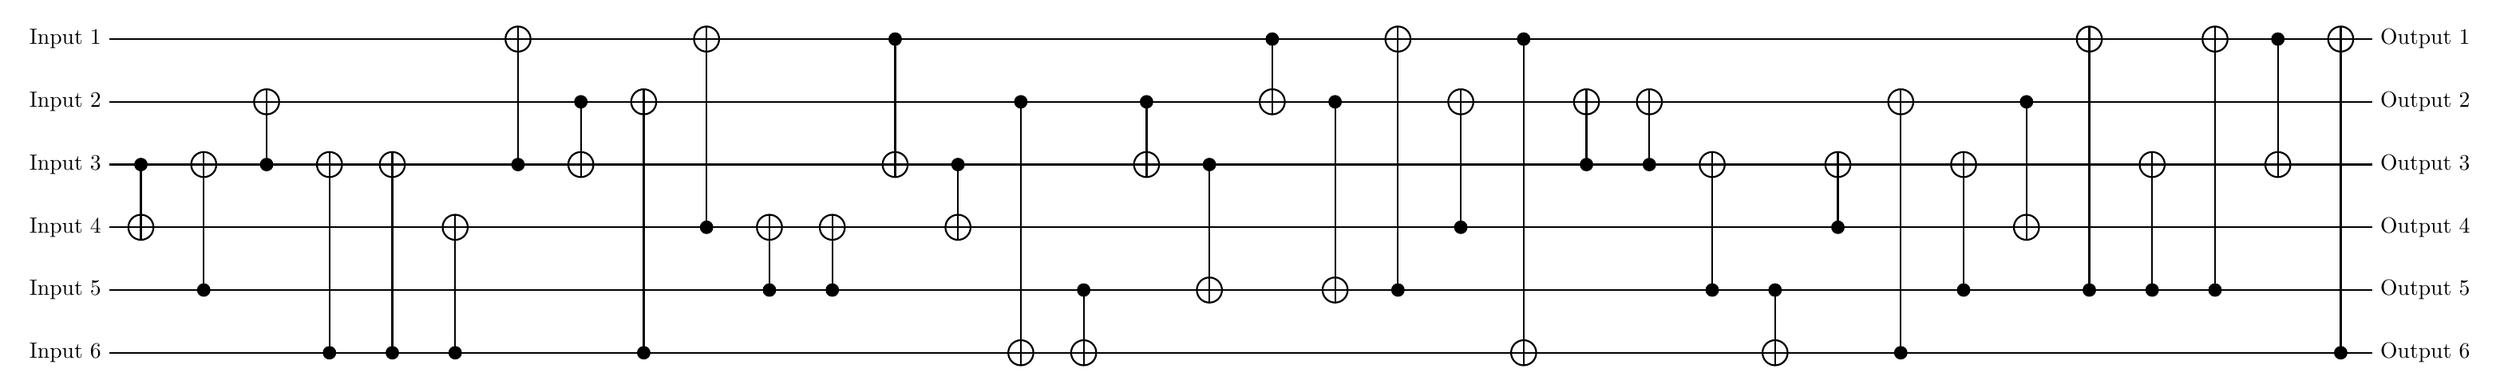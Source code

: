\begin{tikzpicture}
\draw[thick] (-0.5,-1) node[anchor=east] {Input 1} -- (35.5,-1) node[anchor=west] {Output 1};
\draw[thick] (-0.5,-2) node[anchor=east] {Input 2} -- (35.5,-2) node[anchor=west] {Output 2};
\draw[thick] (-0.5,-3) node[anchor=east] {Input 3} -- (35.5,-3) node[anchor=west] {Output 3};
\draw[thick] (-0.5,-4) node[anchor=east] {Input 4} -- (35.5,-4) node[anchor=west] {Output 4};
\draw[thick] (-0.5,-5) node[anchor=east] {Input 5} -- (35.5,-5) node[anchor=west] {Output 5};
\draw[thick] (-0.5,-6) node[anchor=east] {Input 6} -- (35.5,-6) node[anchor=west] {Output 6};
\filldraw (0,-3) circle (0.1);
\draw[thick] (0,-4) circle (0.2);
\draw[thick] (0,-3.1) -- (0,-4.2);
\filldraw (1,-5) circle (0.1);
\draw[thick] (1,-3) circle (0.2);
\draw[thick] (1,-2.8) -- (1,-4.9);
\filldraw (2,-3) circle (0.1);
\draw[thick] (2,-2) circle (0.2);
\draw[thick] (2,-1.8) -- (2,-2.9);
\filldraw (3,-6) circle (0.1);
\draw[thick] (3,-3) circle (0.2);
\draw[thick] (3,-2.8) -- (3,-5.9);
\filldraw (4,-6) circle (0.1);
\draw[thick] (4,-3) circle (0.2);
\draw[thick] (4,-2.8) -- (4,-5.9);
\filldraw (5,-6) circle (0.1);
\draw[thick] (5,-4) circle (0.2);
\draw[thick] (5,-3.8) -- (5,-5.9);
\filldraw (6,-3) circle (0.1);
\draw[thick] (6,-1) circle (0.2);
\draw[thick] (6,-0.8) -- (6,-2.9);
\filldraw (7,-2) circle (0.1);
\draw[thick] (7,-3) circle (0.2);
\draw[thick] (7,-2.1) -- (7,-3.2);
\filldraw (8,-6) circle (0.1);
\draw[thick] (8,-2) circle (0.2);
\draw[thick] (8,-1.8) -- (8,-5.9);
\filldraw (9,-4) circle (0.1);
\draw[thick] (9,-1) circle (0.2);
\draw[thick] (9,-0.8) -- (9,-3.9);
\filldraw (10,-5) circle (0.1);
\draw[thick] (10,-4) circle (0.2);
\draw[thick] (10,-3.8) -- (10,-4.9);
\filldraw (11,-5) circle (0.1);
\draw[thick] (11,-4) circle (0.2);
\draw[thick] (11,-3.8) -- (11,-4.9);
\filldraw (12,-1) circle (0.1);
\draw[thick] (12,-3) circle (0.2);
\draw[thick] (12,-1.1) -- (12,-3.2);
\filldraw (13,-3) circle (0.1);
\draw[thick] (13,-4) circle (0.2);
\draw[thick] (13,-3.1) -- (13,-4.2);
\filldraw (14,-2) circle (0.1);
\draw[thick] (14,-6) circle (0.2);
\draw[thick] (14,-2.1) -- (14,-6.2);
\filldraw (15,-5) circle (0.1);
\draw[thick] (15,-6) circle (0.2);
\draw[thick] (15,-5.1) -- (15,-6.2);
\filldraw (16,-2) circle (0.1);
\draw[thick] (16,-3) circle (0.2);
\draw[thick] (16,-2.1) -- (16,-3.2);
\filldraw (17,-3) circle (0.1);
\draw[thick] (17,-5) circle (0.2);
\draw[thick] (17,-3.1) -- (17,-5.2);
\filldraw (18,-1) circle (0.1);
\draw[thick] (18,-2) circle (0.2);
\draw[thick] (18,-1.1) -- (18,-2.2);
\filldraw (19,-2) circle (0.1);
\draw[thick] (19,-5) circle (0.2);
\draw[thick] (19,-2.1) -- (19,-5.2);
\filldraw (20,-5) circle (0.1);
\draw[thick] (20,-1) circle (0.2);
\draw[thick] (20,-0.8) -- (20,-4.9);
\filldraw (21,-4) circle (0.1);
\draw[thick] (21,-2) circle (0.2);
\draw[thick] (21,-1.8) -- (21,-3.9);
\filldraw (22,-1) circle (0.1);
\draw[thick] (22,-6) circle (0.2);
\draw[thick] (22,-1.1) -- (22,-6.2);
\filldraw (23,-3) circle (0.1);
\draw[thick] (23,-2) circle (0.2);
\draw[thick] (23,-1.8) -- (23,-2.9);
\filldraw (24,-3) circle (0.1);
\draw[thick] (24,-2) circle (0.2);
\draw[thick] (24,-1.8) -- (24,-2.9);
\filldraw (25,-5) circle (0.1);
\draw[thick] (25,-3) circle (0.2);
\draw[thick] (25,-2.8) -- (25,-4.9);
\filldraw (26,-5) circle (0.1);
\draw[thick] (26,-6) circle (0.2);
\draw[thick] (26,-5.1) -- (26,-6.2);
\filldraw (27,-4) circle (0.1);
\draw[thick] (27,-3) circle (0.2);
\draw[thick] (27,-2.8) -- (27,-3.9);
\filldraw (28,-6) circle (0.1);
\draw[thick] (28,-2) circle (0.2);
\draw[thick] (28,-1.8) -- (28,-5.9);
\filldraw (29,-5) circle (0.1);
\draw[thick] (29,-3) circle (0.2);
\draw[thick] (29,-2.8) -- (29,-4.9);
\filldraw (30,-2) circle (0.1);
\draw[thick] (30,-4) circle (0.2);
\draw[thick] (30,-2.1) -- (30,-4.2);
\filldraw (31,-5) circle (0.1);
\draw[thick] (31,-1) circle (0.2);
\draw[thick] (31,-0.8) -- (31,-4.9);
\filldraw (32,-5) circle (0.1);
\draw[thick] (32,-3) circle (0.2);
\draw[thick] (32,-2.8) -- (32,-4.9);
\filldraw (33,-5) circle (0.1);
\draw[thick] (33,-1) circle (0.2);
\draw[thick] (33,-0.8) -- (33,-4.9);
\filldraw (34,-1) circle (0.1);
\draw[thick] (34,-3) circle (0.2);
\draw[thick] (34,-1.1) -- (34,-3.2);
\filldraw (35,-6) circle (0.1);
\draw[thick] (35,-1) circle (0.2);
\draw[thick] (35,-0.8) -- (35,-5.9);
\end{tikzpicture}
